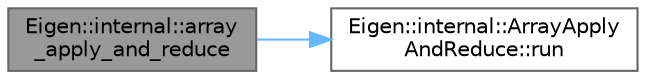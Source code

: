 digraph "Eigen::internal::array_apply_and_reduce"
{
 // LATEX_PDF_SIZE
  bgcolor="transparent";
  edge [fontname=Helvetica,fontsize=10,labelfontname=Helvetica,labelfontsize=10];
  node [fontname=Helvetica,fontsize=10,shape=box,height=0.2,width=0.4];
  rankdir="LR";
  Node1 [id="Node000001",label="Eigen::internal::array\l_apply_and_reduce",height=0.2,width=0.4,color="gray40", fillcolor="grey60", style="filled", fontcolor="black",tooltip=" "];
  Node1 -> Node2 [id="edge1_Node000001_Node000002",color="steelblue1",style="solid",tooltip=" "];
  Node2 [id="Node000002",label="Eigen::internal::ArrayApply\lAndReduce::run",height=0.2,width=0.4,color="grey40", fillcolor="white", style="filled",URL="$struct_eigen_1_1internal_1_1_array_apply_and_reduce.html#a053cdf235cfc2311a2befbe28f863611",tooltip=" "];
}
